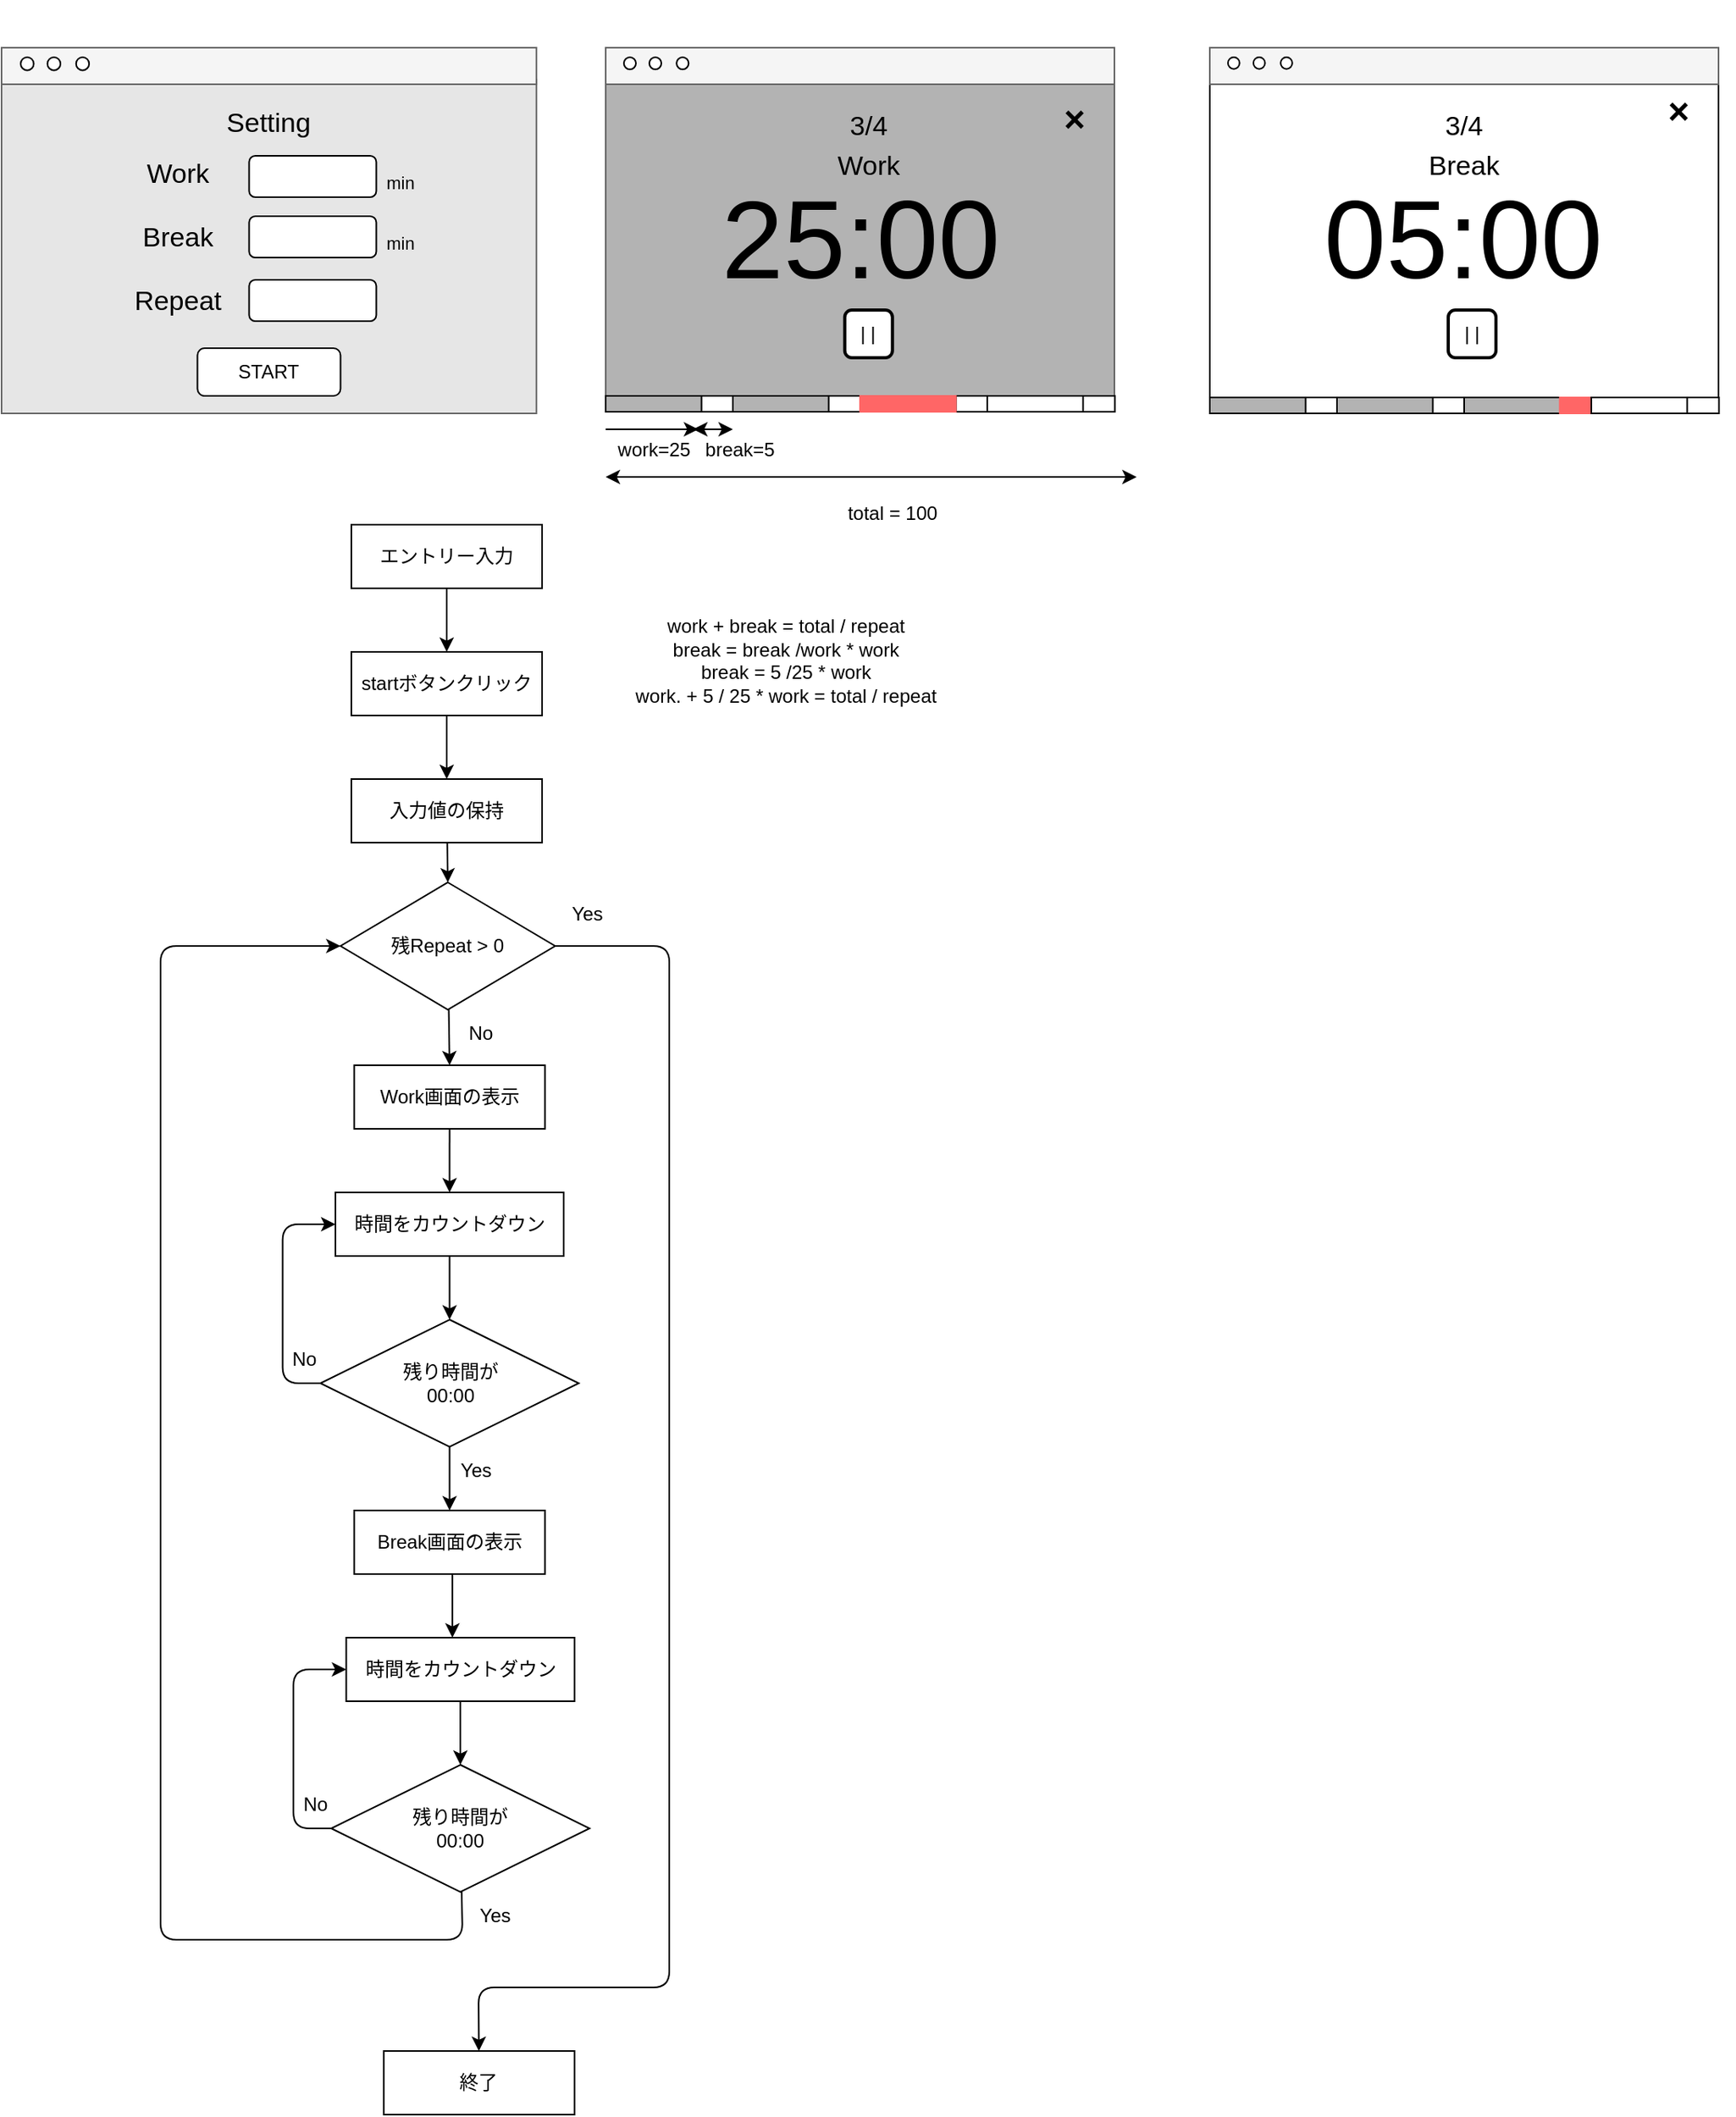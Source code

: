 <mxfile>
    <diagram id="o-uNe6f1r0jmCEsw93o4" name="ページ1">
        <mxGraphModel dx="1310" dy="463" grid="1" gridSize="10" guides="1" tooltips="1" connect="1" arrows="1" fold="1" page="1" pageScale="1" pageWidth="827" pageHeight="1169" math="0" shadow="0">
            <root>
                <mxCell id="0"/>
                <mxCell id="1" parent="0"/>
                <mxCell id="10" value="" style="group" parent="1" vertex="1" connectable="0">
                    <mxGeometry x="240" y="30" width="390" height="240" as="geometry"/>
                </mxCell>
                <mxCell id="2" value="" style="rounded=0;whiteSpace=wrap;html=1;fillColor=#B3B3B3;fontColor=#333333;strokeColor=#666666;" parent="10" vertex="1">
                    <mxGeometry y="50" width="320" height="200" as="geometry"/>
                </mxCell>
                <mxCell id="12" value="&lt;font style=&quot;font-size: 70px; color: rgb(0, 0, 0);&quot;&gt;25:00&lt;/font&gt;" style="rounded=0;whiteSpace=wrap;html=1;fillColor=none;strokeColor=none;" parent="10" vertex="1">
                    <mxGeometry x="37.714" y="105" width="244.571" height="90" as="geometry"/>
                </mxCell>
                <mxCell id="13" value="&lt;font style=&quot;font-size: 17px; color: rgb(0, 0, 0);&quot;&gt;Work&lt;/font&gt;" style="rounded=0;whiteSpace=wrap;html=1;fillColor=none;strokeColor=none;" parent="10" vertex="1">
                    <mxGeometry x="84.654" y="80" width="161.43" height="50" as="geometry"/>
                </mxCell>
                <mxCell id="46" value="&lt;span style=&quot;font-size: 17px;&quot;&gt;&lt;font style=&quot;color: rgb(0, 0, 0);&quot;&gt;3/4&lt;/font&gt;&lt;/span&gt;" style="rounded=0;whiteSpace=wrap;html=1;fillColor=none;strokeColor=none;" parent="10" vertex="1">
                    <mxGeometry x="84.655" y="55" width="161.43" height="50" as="geometry"/>
                </mxCell>
                <mxCell id="49" value="" style="group" parent="10" vertex="1" connectable="0">
                    <mxGeometry y="30" width="320" height="23" as="geometry"/>
                </mxCell>
                <mxCell id="8" value="" style="rounded=0;whiteSpace=wrap;html=1;fillColor=#f5f5f5;fontColor=#333333;strokeColor=#666666;" parent="49" vertex="1">
                    <mxGeometry width="320" height="23" as="geometry"/>
                </mxCell>
                <mxCell id="11" value="" style="group" parent="49" vertex="1" connectable="0">
                    <mxGeometry x="11.429" y="6" width="44.571" height="10" as="geometry"/>
                </mxCell>
                <mxCell id="4" value="" style="ellipse;whiteSpace=wrap;html=1;aspect=fixed;" parent="11" vertex="1">
                    <mxGeometry width="7.605" height="7.605" as="geometry"/>
                </mxCell>
                <mxCell id="5" value="" style="ellipse;whiteSpace=wrap;html=1;aspect=fixed;" parent="11" vertex="1">
                    <mxGeometry x="16.0" width="7.605" height="7.605" as="geometry"/>
                </mxCell>
                <mxCell id="6" value="" style="ellipse;whiteSpace=wrap;html=1;aspect=fixed;" parent="11" vertex="1">
                    <mxGeometry x="33.143" width="7.605" height="7.605" as="geometry"/>
                </mxCell>
                <mxCell id="119" value="| |" style="rounded=1;whiteSpace=wrap;html=1;strokeWidth=2;" parent="10" vertex="1">
                    <mxGeometry x="150.37" y="195" width="30" height="30" as="geometry"/>
                </mxCell>
                <mxCell id="118" value="&lt;font style=&quot;font-size: 23px;&quot;&gt;&lt;b&gt;×&lt;/b&gt;&lt;/font&gt;" style="rounded=1;whiteSpace=wrap;html=1;fillColor=none;strokeColor=none;" parent="10" vertex="1">
                    <mxGeometry x="260" y="60" width="70" height="30" as="geometry"/>
                </mxCell>
                <mxCell id="50" value="" style="rounded=0;whiteSpace=wrap;html=1;" parent="1" vertex="1">
                    <mxGeometry x="620" y="80" width="320" height="200" as="geometry"/>
                </mxCell>
                <mxCell id="51" value="&lt;font style=&quot;font-size: 70px;&quot;&gt;05:00&lt;/font&gt;" style="rounded=0;whiteSpace=wrap;html=1;fillColor=none;strokeColor=none;" parent="1" vertex="1">
                    <mxGeometry x="651.438" y="135" width="257.114" height="90" as="geometry"/>
                </mxCell>
                <mxCell id="52" value="&lt;font style=&quot;font-size: 17px;&quot;&gt;Break&lt;/font&gt;" style="rounded=0;whiteSpace=wrap;html=1;fillColor=none;strokeColor=none;" parent="1" vertex="1">
                    <mxGeometry x="695.145" y="110" width="169.708" height="50" as="geometry"/>
                </mxCell>
                <mxCell id="53" value="&lt;span style=&quot;font-size: 17px;&quot;&gt;3/4&lt;/span&gt;" style="rounded=0;whiteSpace=wrap;html=1;fillColor=none;strokeColor=none;" parent="1" vertex="1">
                    <mxGeometry x="720.14" y="85" width="119.72" height="50" as="geometry"/>
                </mxCell>
                <mxCell id="54" value="" style="group" parent="1" vertex="1" connectable="0">
                    <mxGeometry x="620" y="60" width="320" height="23" as="geometry"/>
                </mxCell>
                <mxCell id="55" value="" style="rounded=0;whiteSpace=wrap;html=1;fillColor=#f5f5f5;fontColor=#333333;strokeColor=#666666;" parent="54" vertex="1">
                    <mxGeometry width="320" height="23" as="geometry"/>
                </mxCell>
                <mxCell id="56" value="" style="group" parent="54" vertex="1" connectable="0">
                    <mxGeometry x="11.429" y="6" width="44.571" height="10" as="geometry"/>
                </mxCell>
                <mxCell id="57" value="" style="ellipse;whiteSpace=wrap;html=1;aspect=fixed;" parent="56" vertex="1">
                    <mxGeometry width="7.317" height="7.317" as="geometry"/>
                </mxCell>
                <mxCell id="58" value="" style="ellipse;whiteSpace=wrap;html=1;aspect=fixed;" parent="56" vertex="1">
                    <mxGeometry x="16.0" width="7.317" height="7.317" as="geometry"/>
                </mxCell>
                <mxCell id="59" value="" style="ellipse;whiteSpace=wrap;html=1;aspect=fixed;" parent="56" vertex="1">
                    <mxGeometry x="33.143" width="7.317" height="7.317" as="geometry"/>
                </mxCell>
                <mxCell id="60" value="" style="rounded=0;whiteSpace=wrap;html=1;fillColor=#E6E6E6;fontColor=#333333;strokeColor=#666666;" parent="1" vertex="1">
                    <mxGeometry x="-140" y="80" width="336.41" height="210" as="geometry"/>
                </mxCell>
                <mxCell id="64" value="" style="group" parent="1" vertex="1" connectable="0">
                    <mxGeometry x="-140" y="60" width="336.41" height="23" as="geometry"/>
                </mxCell>
                <mxCell id="65" value="" style="rounded=0;whiteSpace=wrap;html=1;fillColor=#f5f5f5;fontColor=#333333;strokeColor=#666666;" parent="64" vertex="1">
                    <mxGeometry width="336.41" height="23" as="geometry"/>
                </mxCell>
                <mxCell id="66" value="" style="group" parent="64" vertex="1" connectable="0">
                    <mxGeometry x="12.015" y="6" width="46.857" height="10" as="geometry"/>
                </mxCell>
                <mxCell id="67" value="" style="ellipse;whiteSpace=wrap;html=1;aspect=fixed;" parent="66" vertex="1">
                    <mxGeometry width="8.205" height="8.205" as="geometry"/>
                </mxCell>
                <mxCell id="68" value="" style="ellipse;whiteSpace=wrap;html=1;aspect=fixed;" parent="66" vertex="1">
                    <mxGeometry x="16.821" width="8.205" height="8.205" as="geometry"/>
                </mxCell>
                <mxCell id="69" value="" style="ellipse;whiteSpace=wrap;html=1;aspect=fixed;" parent="66" vertex="1">
                    <mxGeometry x="34.842" width="8.205" height="8.205" as="geometry"/>
                </mxCell>
                <mxCell id="70" value="&lt;span style=&quot;font-size: 17px;&quot;&gt;Setting&lt;/span&gt;" style="rounded=0;whiteSpace=wrap;html=1;fillColor=none;strokeColor=none;" parent="1" vertex="1">
                    <mxGeometry x="-56.645" y="83" width="169.708" height="50" as="geometry"/>
                </mxCell>
                <mxCell id="83" value="" style="group" parent="1" vertex="1" connectable="0">
                    <mxGeometry x="-84.29" y="114" width="225" height="132" as="geometry"/>
                </mxCell>
                <mxCell id="71" value="&lt;span style=&quot;font-size: 17px;&quot;&gt;Work&lt;/span&gt;" style="rounded=0;whiteSpace=wrap;html=1;fillColor=none;strokeColor=none;" parent="83" vertex="1">
                    <mxGeometry width="110" height="52" as="geometry"/>
                </mxCell>
                <mxCell id="72" value="&lt;span style=&quot;font-size: 17px;&quot;&gt;Break&lt;/span&gt;" style="rounded=0;whiteSpace=wrap;html=1;fillColor=none;strokeColor=none;" parent="83" vertex="1">
                    <mxGeometry y="40" width="110" height="52" as="geometry"/>
                </mxCell>
                <mxCell id="73" value="&lt;span style=&quot;font-size: 17px;&quot;&gt;Repeat&lt;/span&gt;" style="rounded=0;whiteSpace=wrap;html=1;fillColor=none;strokeColor=none;" parent="83" vertex="1">
                    <mxGeometry y="80" width="110" height="52" as="geometry"/>
                </mxCell>
                <mxCell id="76" value="" style="group" parent="83" vertex="1" connectable="0">
                    <mxGeometry x="100" y="14" width="125" height="34" as="geometry"/>
                </mxCell>
                <mxCell id="74" value="" style="rounded=1;whiteSpace=wrap;html=1;" parent="76" vertex="1">
                    <mxGeometry width="80" height="26" as="geometry"/>
                </mxCell>
                <mxCell id="75" value="&lt;font style=&quot;font-size: 11px;&quot;&gt;min&lt;/font&gt;" style="rounded=0;whiteSpace=wrap;html=1;fillColor=none;strokeColor=none;" parent="76" vertex="1">
                    <mxGeometry x="65" y="2" width="60" height="30" as="geometry"/>
                </mxCell>
                <mxCell id="77" value="" style="group" parent="83" vertex="1" connectable="0">
                    <mxGeometry x="100" y="52" width="125" height="34" as="geometry"/>
                </mxCell>
                <mxCell id="78" value="" style="rounded=1;whiteSpace=wrap;html=1;" parent="77" vertex="1">
                    <mxGeometry width="80" height="26" as="geometry"/>
                </mxCell>
                <mxCell id="79" value="&lt;font style=&quot;font-size: 11px;&quot;&gt;min&lt;/font&gt;" style="rounded=0;whiteSpace=wrap;html=1;fillColor=none;strokeColor=none;" parent="77" vertex="1">
                    <mxGeometry x="65" y="2" width="60" height="30" as="geometry"/>
                </mxCell>
                <mxCell id="80" value="" style="group" parent="83" vertex="1" connectable="0">
                    <mxGeometry x="100" y="92" width="125" height="34" as="geometry"/>
                </mxCell>
                <mxCell id="81" value="" style="rounded=1;whiteSpace=wrap;html=1;" parent="80" vertex="1">
                    <mxGeometry width="80" height="26" as="geometry"/>
                </mxCell>
                <mxCell id="84" value="START" style="rounded=1;whiteSpace=wrap;html=1;" parent="1" vertex="1">
                    <mxGeometry x="-16.79" y="249" width="90" height="30" as="geometry"/>
                </mxCell>
                <mxCell id="86" value="" style="group;fillColor=#B3B3B3;" parent="1" vertex="1" connectable="0">
                    <mxGeometry x="240" y="279" width="80.28" height="10" as="geometry"/>
                </mxCell>
                <mxCell id="87" value="&lt;span style=&quot;font-family: monospace; font-size: 0px; text-align: start; text-wrap: nowrap;&quot;&gt;%3CmxGraphModel%3E%3Croot%3E%3CmxCell%20id%3D%220%22%2F%3E%3CmxCell%20id%3D%221%22%20parent%3D%220%22%2F%3E%3CmxCell%20id%3D%222%22%20value%3D%22%26lt%3Bfont%20style%3D%26quot%3Bfont-size%3A%2021px%3B%26quot%3B%26gt%3B%26lt%3Bb%26gt%3B%7C%20%7C%26lt%3B%2Fb%26gt%3B%26lt%3B%2Ffont%26gt%3B%22%20style%3D%22ellipse%3BwhiteSpace%3Dwrap%3Bhtml%3D1%3BfillColor%3D%23FFFF66%3BstrokeColor%3Dnone%3B%22%20vertex%3D%221%22%20parent%3D%221%22%3E%3CmxGeometry%20x%3D%22174%22%20y%3D%22260%22%20width%3D%2240%22%20height%3D%2230%22%20as%3D%22geometry%22%2F%3E%3C%2FmxCell%3E%3C%2Froot%3E%3C%2FmxGraphModel%3E&lt;/span&gt;" style="rounded=0;whiteSpace=wrap;html=1;fillColor=none;" parent="86" vertex="1">
                    <mxGeometry width="80" height="10" as="geometry"/>
                </mxCell>
                <mxCell id="88" value="&lt;span style=&quot;font-family: monospace; font-size: 0px; text-align: start; text-wrap: nowrap;&quot;&gt;%3CmxGraphModel%3E%3Croot%3E%3CmxCell%20id%3D%220%22%2F%3E%3CmxCell%20id%3D%221%22%20parent%3D%220%22%2F%3E%3CmxCell%20id%3D%222%22%20value%3D%22%26lt%3Bfont%20style%3D%26quot%3Bfont-size%3A%2021px%3B%26quot%3B%26gt%3B%26lt%3Bb%26gt%3B%7C%20%7C%26lt%3B%2Fb%26gt%3B%26lt%3B%2Ffont%26gt%3B%22%20style%3D%22ellipse%3BwhiteSpace%3Dwrap%3Bhtml%3D1%3BfillColor%3D%23FFFF66%3BstrokeColor%3Dnone%3B%22%20vertex%3D%221%22%20parent%3D%221%22%3E%3CmxGeometry%20x%3D%22174%22%20y%3D%22260%22%20width%3D%2240%22%20height%3D%2230%22%20as%3D%22geometry%22%2F%3E%3C%2FmxCell%3E%3C%2Froot%3E%3C%2FmxGraphModel%3E&lt;/span&gt;" style="rounded=0;whiteSpace=wrap;html=1;fillColor=#FFFFFF;" parent="86" vertex="1">
                    <mxGeometry x="60.28" width="20" height="10" as="geometry"/>
                </mxCell>
                <mxCell id="89" value="" style="group;fillColor=#B3B3B3;strokeColor=default;" parent="1" vertex="1" connectable="0">
                    <mxGeometry x="320" y="279" width="80.28" height="10" as="geometry"/>
                </mxCell>
                <mxCell id="91" value="&lt;span style=&quot;font-family: monospace; font-size: 0px; text-align: start; text-wrap: nowrap;&quot;&gt;%3CmxGraphModel%3E%3Croot%3E%3CmxCell%20id%3D%220%22%2F%3E%3CmxCell%20id%3D%221%22%20parent%3D%220%22%2F%3E%3CmxCell%20id%3D%222%22%20value%3D%22%26lt%3Bfont%20style%3D%26quot%3Bfont-size%3A%2021px%3B%26quot%3B%26gt%3B%26lt%3Bb%26gt%3B%7C%20%7C%26lt%3B%2Fb%26gt%3B%26lt%3B%2Ffont%26gt%3B%22%20style%3D%22ellipse%3BwhiteSpace%3Dwrap%3Bhtml%3D1%3BfillColor%3D%23FFFF66%3BstrokeColor%3Dnone%3B%22%20vertex%3D%221%22%20parent%3D%221%22%3E%3CmxGeometry%20x%3D%22174%22%20y%3D%22260%22%20width%3D%2240%22%20height%3D%2230%22%20as%3D%22geometry%22%2F%3E%3C%2FmxCell%3E%3C%2Froot%3E%3C%2FmxGraphModel%3E&lt;/span&gt;" style="rounded=0;whiteSpace=wrap;html=1;fillColor=#FFFFFF;" parent="89" vertex="1">
                    <mxGeometry x="60.28" width="20" height="10" as="geometry"/>
                </mxCell>
                <mxCell id="92" value="" style="group;fillColor=#B3B3B3;strokeColor=#FF6666;" parent="1" vertex="1" connectable="0">
                    <mxGeometry x="400" y="279" width="80.28" height="10" as="geometry"/>
                </mxCell>
                <mxCell id="93" value="&lt;span style=&quot;font-family: monospace; font-size: 0px; text-align: start; text-wrap: nowrap;&quot;&gt;%3CmxGraphModel%3E%3Croot%3E%3CmxCell%20id%3D%220%22%2F%3E%3CmxCell%20id%3D%221%22%20parent%3D%220%22%2F%3E%3CmxCell%20id%3D%222%22%20value%3D%22%26lt%3Bfont%20style%3D%26quot%3Bfont-size%3A%2021px%3B%26quot%3B%26gt%3B%26lt%3Bb%26gt%3B%7C%20%7C%26lt%3B%2Fb%26gt%3B%26lt%3B%2Ffont%26gt%3B%22%20style%3D%22ellipse%3BwhiteSpace%3Dwrap%3Bhtml%3D1%3BfillColor%3D%23FFFF66%3BstrokeColor%3Dnone%3B%22%20vertex%3D%221%22%20parent%3D%221%22%3E%3CmxGeometry%20x%3D%22174%22%20y%3D%22260%22%20width%3D%2240%22%20height%3D%2230%22%20as%3D%22geometry%22%2F%3E%3C%2FmxCell%3E%3C%2Froot%3E%3C%2FmxGraphModel%3E&lt;/span&gt;" style="rounded=0;whiteSpace=wrap;html=1;fillColor=none;strokeColor=#FF6666;" parent="92" vertex="1">
                    <mxGeometry width="80" height="10" as="geometry"/>
                </mxCell>
                <mxCell id="94" value="&lt;span style=&quot;font-family: monospace; font-size: 0px; text-align: start; text-wrap: nowrap;&quot;&gt;%3CmxGraphModel%3E%3Croot%3E%3CmxCell%20id%3D%220%22%2F%3E%3CmxCell%20id%3D%221%22%20parent%3D%220%22%2F%3E%3CmxCell%20id%3D%222%22%20value%3D%22%26lt%3Bfont%20style%3D%26quot%3Bfont-size%3A%2021px%3B%26quot%3B%26gt%3B%26lt%3Bb%26gt%3B%7C%20%7C%26lt%3B%2Fb%26gt%3B%26lt%3B%2Ffont%26gt%3B%22%20style%3D%22ellipse%3BwhiteSpace%3Dwrap%3Bhtml%3D1%3BfillColor%3D%23FFFF66%3BstrokeColor%3Dnone%3B%22%20vertex%3D%221%22%20parent%3D%221%22%3E%3CmxGeometry%20x%3D%22174%22%20y%3D%22260%22%20width%3D%2240%22%20height%3D%2230%22%20as%3D%22geometry%22%2F%3E%3C%2FmxCell%3E%3C%2Froot%3E%3C%2FmxGraphModel%3E&lt;/span&gt;" style="rounded=0;whiteSpace=wrap;html=1;fillColor=#FFFFFF;" parent="92" vertex="1">
                    <mxGeometry x="60.28" width="20" height="10" as="geometry"/>
                </mxCell>
                <mxCell id="124" value="" style="rounded=0;whiteSpace=wrap;html=1;strokeColor=#FF6666;strokeWidth=1;fillColor=#FF6666;" parent="92" vertex="1">
                    <mxGeometry x="0.28" width="60" height="10" as="geometry"/>
                </mxCell>
                <mxCell id="96" value="" style="group;fillColor=#FFFFFF;" parent="1" vertex="1" connectable="0">
                    <mxGeometry x="480" y="279" width="80.28" height="10" as="geometry"/>
                </mxCell>
                <mxCell id="97" value="&lt;span style=&quot;font-family: monospace; font-size: 0px; text-align: start; text-wrap: nowrap;&quot;&gt;%3CmxGraphModel%3E%3Croot%3E%3CmxCell%20id%3D%220%22%2F%3E%3CmxCell%20id%3D%221%22%20parent%3D%220%22%2F%3E%3CmxCell%20id%3D%222%22%20value%3D%22%26lt%3Bfont%20style%3D%26quot%3Bfont-size%3A%2021px%3B%26quot%3B%26gt%3B%26lt%3Bb%26gt%3B%7C%20%7C%26lt%3B%2Fb%26gt%3B%26lt%3B%2Ffont%26gt%3B%22%20style%3D%22ellipse%3BwhiteSpace%3Dwrap%3Bhtml%3D1%3BfillColor%3D%23FFFF66%3BstrokeColor%3Dnone%3B%22%20vertex%3D%221%22%20parent%3D%221%22%3E%3CmxGeometry%20x%3D%22174%22%20y%3D%22260%22%20width%3D%2240%22%20height%3D%2230%22%20as%3D%22geometry%22%2F%3E%3C%2FmxCell%3E%3C%2Froot%3E%3C%2FmxGraphModel%3E&lt;/span&gt;" style="rounded=0;whiteSpace=wrap;html=1;fillColor=none;" parent="96" vertex="1">
                    <mxGeometry width="80" height="10" as="geometry"/>
                </mxCell>
                <mxCell id="98" value="&lt;span style=&quot;font-family: monospace; font-size: 0px; text-align: start; text-wrap: nowrap;&quot;&gt;%3CmxGraphModel%3E%3Croot%3E%3CmxCell%20id%3D%220%22%2F%3E%3CmxCell%20id%3D%221%22%20parent%3D%220%22%2F%3E%3CmxCell%20id%3D%222%22%20value%3D%22%26lt%3Bfont%20style%3D%26quot%3Bfont-size%3A%2021px%3B%26quot%3B%26gt%3B%26lt%3Bb%26gt%3B%7C%20%7C%26lt%3B%2Fb%26gt%3B%26lt%3B%2Ffont%26gt%3B%22%20style%3D%22ellipse%3BwhiteSpace%3Dwrap%3Bhtml%3D1%3BfillColor%3D%23FFFF66%3BstrokeColor%3Dnone%3B%22%20vertex%3D%221%22%20parent%3D%221%22%3E%3CmxGeometry%20x%3D%22174%22%20y%3D%22260%22%20width%3D%2240%22%20height%3D%2230%22%20as%3D%22geometry%22%2F%3E%3C%2FmxCell%3E%3C%2Froot%3E%3C%2FmxGraphModel%3E&lt;/span&gt;" style="rounded=0;whiteSpace=wrap;html=1;fillColor=#FFFFFF;" parent="96" vertex="1">
                    <mxGeometry x="60.28" width="20" height="10" as="geometry"/>
                </mxCell>
                <mxCell id="102" value="" style="group;fillColor=#B3B3B3;" parent="1" vertex="1" connectable="0">
                    <mxGeometry x="620" y="280" width="80.28" height="10" as="geometry"/>
                </mxCell>
                <mxCell id="103" value="&lt;span style=&quot;font-family: monospace; font-size: 0px; text-align: start; text-wrap: nowrap;&quot;&gt;%3CmxGraphModel%3E%3Croot%3E%3CmxCell%20id%3D%220%22%2F%3E%3CmxCell%20id%3D%221%22%20parent%3D%220%22%2F%3E%3CmxCell%20id%3D%222%22%20value%3D%22%26lt%3Bfont%20style%3D%26quot%3Bfont-size%3A%2021px%3B%26quot%3B%26gt%3B%26lt%3Bb%26gt%3B%7C%20%7C%26lt%3B%2Fb%26gt%3B%26lt%3B%2Ffont%26gt%3B%22%20style%3D%22ellipse%3BwhiteSpace%3Dwrap%3Bhtml%3D1%3BfillColor%3D%23FFFF66%3BstrokeColor%3Dnone%3B%22%20vertex%3D%221%22%20parent%3D%221%22%3E%3CmxGeometry%20x%3D%22174%22%20y%3D%22260%22%20width%3D%2240%22%20height%3D%2230%22%20as%3D%22geometry%22%2F%3E%3C%2FmxCell%3E%3C%2Froot%3E%3C%2FmxGraphModel%3E&lt;/span&gt;" style="rounded=0;whiteSpace=wrap;html=1;fillColor=none;" parent="102" vertex="1">
                    <mxGeometry width="80" height="10" as="geometry"/>
                </mxCell>
                <mxCell id="104" value="&lt;span style=&quot;font-family: monospace; font-size: 0px; text-align: start; text-wrap: nowrap;&quot;&gt;%3CmxGraphModel%3E%3Croot%3E%3CmxCell%20id%3D%220%22%2F%3E%3CmxCell%20id%3D%221%22%20parent%3D%220%22%2F%3E%3CmxCell%20id%3D%222%22%20value%3D%22%26lt%3Bfont%20style%3D%26quot%3Bfont-size%3A%2021px%3B%26quot%3B%26gt%3B%26lt%3Bb%26gt%3B%7C%20%7C%26lt%3B%2Fb%26gt%3B%26lt%3B%2Ffont%26gt%3B%22%20style%3D%22ellipse%3BwhiteSpace%3Dwrap%3Bhtml%3D1%3BfillColor%3D%23FFFF66%3BstrokeColor%3Dnone%3B%22%20vertex%3D%221%22%20parent%3D%221%22%3E%3CmxGeometry%20x%3D%22174%22%20y%3D%22260%22%20width%3D%2240%22%20height%3D%2230%22%20as%3D%22geometry%22%2F%3E%3C%2FmxCell%3E%3C%2Froot%3E%3C%2FmxGraphModel%3E&lt;/span&gt;" style="rounded=0;whiteSpace=wrap;html=1;fillColor=#FFFFFF;" parent="102" vertex="1">
                    <mxGeometry x="60.28" width="20" height="10" as="geometry"/>
                </mxCell>
                <mxCell id="105" value="" style="group;fillColor=#B3B3B3;strokeColor=default;" parent="1" vertex="1" connectable="0">
                    <mxGeometry x="700" y="280" width="80.28" height="10" as="geometry"/>
                </mxCell>
                <mxCell id="106" value="&lt;span style=&quot;font-family: monospace; font-size: 0px; text-align: start; text-wrap: nowrap;&quot;&gt;%3CmxGraphModel%3E%3Croot%3E%3CmxCell%20id%3D%220%22%2F%3E%3CmxCell%20id%3D%221%22%20parent%3D%220%22%2F%3E%3CmxCell%20id%3D%222%22%20value%3D%22%26lt%3Bfont%20style%3D%26quot%3Bfont-size%3A%2021px%3B%26quot%3B%26gt%3B%26lt%3Bb%26gt%3B%7C%20%7C%26lt%3B%2Fb%26gt%3B%26lt%3B%2Ffont%26gt%3B%22%20style%3D%22ellipse%3BwhiteSpace%3Dwrap%3Bhtml%3D1%3BfillColor%3D%23FFFF66%3BstrokeColor%3Dnone%3B%22%20vertex%3D%221%22%20parent%3D%221%22%3E%3CmxGeometry%20x%3D%22174%22%20y%3D%22260%22%20width%3D%2240%22%20height%3D%2230%22%20as%3D%22geometry%22%2F%3E%3C%2FmxCell%3E%3C%2Froot%3E%3C%2FmxGraphModel%3E&lt;/span&gt;" style="rounded=0;whiteSpace=wrap;html=1;fillColor=#FFFFFF;" parent="105" vertex="1">
                    <mxGeometry x="60.28" width="20" height="10" as="geometry"/>
                </mxCell>
                <mxCell id="107" value="" style="group;fillColor=#B3B3B3;" parent="1" vertex="1" connectable="0">
                    <mxGeometry x="780" y="280" width="80.28" height="10" as="geometry"/>
                </mxCell>
                <mxCell id="108" value="&lt;span style=&quot;font-family: monospace; font-size: 0px; text-align: start; text-wrap: nowrap;&quot;&gt;%3CmxGraphModel%3E%3Croot%3E%3CmxCell%20id%3D%220%22%2F%3E%3CmxCell%20id%3D%221%22%20parent%3D%220%22%2F%3E%3CmxCell%20id%3D%222%22%20value%3D%22%26lt%3Bfont%20style%3D%26quot%3Bfont-size%3A%2021px%3B%26quot%3B%26gt%3B%26lt%3Bb%26gt%3B%7C%20%7C%26lt%3B%2Fb%26gt%3B%26lt%3B%2Ffont%26gt%3B%22%20style%3D%22ellipse%3BwhiteSpace%3Dwrap%3Bhtml%3D1%3BfillColor%3D%23FFFF66%3BstrokeColor%3Dnone%3B%22%20vertex%3D%221%22%20parent%3D%221%22%3E%3CmxGeometry%20x%3D%22174%22%20y%3D%22260%22%20width%3D%2240%22%20height%3D%2230%22%20as%3D%22geometry%22%2F%3E%3C%2FmxCell%3E%3C%2Froot%3E%3C%2FmxGraphModel%3E&lt;/span&gt;" style="rounded=0;whiteSpace=wrap;html=1;fillColor=none;" parent="107" vertex="1">
                    <mxGeometry width="80" height="10" as="geometry"/>
                </mxCell>
                <mxCell id="109" value="&lt;span style=&quot;font-family: monospace; font-size: 0px; text-align: start; text-wrap: nowrap;&quot;&gt;%3CmxGraphModel%3E%3Croot%3E%3CmxCell%20id%3D%220%22%2F%3E%3CmxCell%20id%3D%221%22%20parent%3D%220%22%2F%3E%3CmxCell%20id%3D%222%22%20value%3D%22%26lt%3Bfont%20style%3D%26quot%3Bfont-size%3A%2021px%3B%26quot%3B%26gt%3B%26lt%3Bb%26gt%3B%7C%20%7C%26lt%3B%2Fb%26gt%3B%26lt%3B%2Ffont%26gt%3B%22%20style%3D%22ellipse%3BwhiteSpace%3Dwrap%3Bhtml%3D1%3BfillColor%3D%23FFFF66%3BstrokeColor%3Dnone%3B%22%20vertex%3D%221%22%20parent%3D%221%22%3E%3CmxGeometry%20x%3D%22174%22%20y%3D%22260%22%20width%3D%2240%22%20height%3D%2230%22%20as%3D%22geometry%22%2F%3E%3C%2FmxCell%3E%3C%2Froot%3E%3C%2FmxGraphModel%3E&lt;/span&gt;" style="rounded=0;whiteSpace=wrap;html=1;fillColor=#FFFFFF;strokeColor=#FF6666;" parent="107" vertex="1">
                    <mxGeometry x="60.28" width="20" height="10" as="geometry"/>
                </mxCell>
                <mxCell id="125" value="" style="rounded=0;whiteSpace=wrap;html=1;strokeColor=#FF6666;strokeWidth=1;fillColor=#FF6666;" parent="107" vertex="1">
                    <mxGeometry x="60.28" width="20" height="10" as="geometry"/>
                </mxCell>
                <mxCell id="110" value="" style="group;fillColor=#FFFFFF;" parent="1" vertex="1" connectable="0">
                    <mxGeometry x="860" y="280" width="80.28" height="10" as="geometry"/>
                </mxCell>
                <mxCell id="111" value="&lt;span style=&quot;font-family: monospace; font-size: 0px; text-align: start; text-wrap: nowrap;&quot;&gt;%3CmxGraphModel%3E%3Croot%3E%3CmxCell%20id%3D%220%22%2F%3E%3CmxCell%20id%3D%221%22%20parent%3D%220%22%2F%3E%3CmxCell%20id%3D%222%22%20value%3D%22%26lt%3Bfont%20style%3D%26quot%3Bfont-size%3A%2021px%3B%26quot%3B%26gt%3B%26lt%3Bb%26gt%3B%7C%20%7C%26lt%3B%2Fb%26gt%3B%26lt%3B%2Ffont%26gt%3B%22%20style%3D%22ellipse%3BwhiteSpace%3Dwrap%3Bhtml%3D1%3BfillColor%3D%23FFFF66%3BstrokeColor%3Dnone%3B%22%20vertex%3D%221%22%20parent%3D%221%22%3E%3CmxGeometry%20x%3D%22174%22%20y%3D%22260%22%20width%3D%2240%22%20height%3D%2230%22%20as%3D%22geometry%22%2F%3E%3C%2FmxCell%3E%3C%2Froot%3E%3C%2FmxGraphModel%3E&lt;/span&gt;" style="rounded=0;whiteSpace=wrap;html=1;fillColor=none;" parent="110" vertex="1">
                    <mxGeometry width="80" height="10" as="geometry"/>
                </mxCell>
                <mxCell id="112" value="&lt;span style=&quot;font-family: monospace; font-size: 0px; text-align: start; text-wrap: nowrap;&quot;&gt;%3CmxGraphModel%3E%3Croot%3E%3CmxCell%20id%3D%220%22%2F%3E%3CmxCell%20id%3D%221%22%20parent%3D%220%22%2F%3E%3CmxCell%20id%3D%222%22%20value%3D%22%26lt%3Bfont%20style%3D%26quot%3Bfont-size%3A%2021px%3B%26quot%3B%26gt%3B%26lt%3Bb%26gt%3B%7C%20%7C%26lt%3B%2Fb%26gt%3B%26lt%3B%2Ffont%26gt%3B%22%20style%3D%22ellipse%3BwhiteSpace%3Dwrap%3Bhtml%3D1%3BfillColor%3D%23FFFF66%3BstrokeColor%3Dnone%3B%22%20vertex%3D%221%22%20parent%3D%221%22%3E%3CmxGeometry%20x%3D%22174%22%20y%3D%22260%22%20width%3D%2240%22%20height%3D%2230%22%20as%3D%22geometry%22%2F%3E%3C%2FmxCell%3E%3C%2Froot%3E%3C%2FmxGraphModel%3E&lt;/span&gt;" style="rounded=0;whiteSpace=wrap;html=1;fillColor=#FFFFFF;" parent="110" vertex="1">
                    <mxGeometry x="60.28" width="20" height="10" as="geometry"/>
                </mxCell>
                <mxCell id="122" value="&lt;font style=&quot;font-size: 23px;&quot;&gt;&lt;b&gt;×&lt;/b&gt;&lt;/font&gt;" style="rounded=1;whiteSpace=wrap;html=1;fillColor=none;strokeColor=none;" parent="1" vertex="1">
                    <mxGeometry x="880" y="85" width="70" height="30" as="geometry"/>
                </mxCell>
                <mxCell id="123" value="| |" style="rounded=1;whiteSpace=wrap;html=1;strokeWidth=2;" parent="1" vertex="1">
                    <mxGeometry x="770" y="225" width="30" height="30" as="geometry"/>
                </mxCell>
                <mxCell id="130" style="edgeStyle=none;html=1;entryX=0.5;entryY=0;entryDx=0;entryDy=0;" edge="1" parent="1" source="126" target="127">
                    <mxGeometry relative="1" as="geometry"/>
                </mxCell>
                <mxCell id="126" value="startボタンクリック" style="rounded=0;whiteSpace=wrap;html=1;" vertex="1" parent="1">
                    <mxGeometry x="80" y="440" width="120" height="40" as="geometry"/>
                </mxCell>
                <mxCell id="154" style="edgeStyle=none;html=1;entryX=0.5;entryY=0;entryDx=0;entryDy=0;" edge="1" parent="1" source="127" target="153">
                    <mxGeometry relative="1" as="geometry"/>
                </mxCell>
                <mxCell id="127" value="入力値の保持" style="rounded=0;whiteSpace=wrap;html=1;" vertex="1" parent="1">
                    <mxGeometry x="80" y="520" width="120" height="40" as="geometry"/>
                </mxCell>
                <mxCell id="128" value="エントリー入力" style="rounded=0;whiteSpace=wrap;html=1;" vertex="1" parent="1">
                    <mxGeometry x="80" y="360" width="120" height="40" as="geometry"/>
                </mxCell>
                <mxCell id="129" style="edgeStyle=none;html=1;entryX=0.5;entryY=0;entryDx=0;entryDy=0;" edge="1" parent="1" source="128" target="126">
                    <mxGeometry relative="1" as="geometry"/>
                </mxCell>
                <mxCell id="134" style="edgeStyle=none;html=1;entryX=0.5;entryY=0;entryDx=0;entryDy=0;" edge="1" parent="1" source="131" target="136">
                    <mxGeometry relative="1" as="geometry">
                        <mxPoint x="136.79" y="780" as="targetPoint"/>
                    </mxGeometry>
                </mxCell>
                <mxCell id="131" value="Work画面の表示" style="rounded=0;whiteSpace=wrap;html=1;" vertex="1" parent="1">
                    <mxGeometry x="81.8" y="700" width="120" height="40" as="geometry"/>
                </mxCell>
                <mxCell id="138" style="edgeStyle=none;html=1;entryX=0;entryY=0.5;entryDx=0;entryDy=0;" edge="1" parent="1" source="135" target="136">
                    <mxGeometry relative="1" as="geometry">
                        <mxPoint x="46.79" y="800" as="targetPoint"/>
                        <Array as="points">
                            <mxPoint x="36.79" y="900"/>
                            <mxPoint x="36.79" y="800"/>
                        </Array>
                    </mxGeometry>
                </mxCell>
                <mxCell id="141" style="edgeStyle=none;html=1;" edge="1" parent="1" source="135">
                    <mxGeometry relative="1" as="geometry">
                        <mxPoint x="141.795" y="980" as="targetPoint"/>
                    </mxGeometry>
                </mxCell>
                <mxCell id="135" value="残り時間が&lt;div&gt;00:00&lt;/div&gt;" style="rhombus;whiteSpace=wrap;html=1;" vertex="1" parent="1">
                    <mxGeometry x="60.54" y="860" width="162.51" height="80" as="geometry"/>
                </mxCell>
                <mxCell id="137" style="edgeStyle=none;html=1;entryX=0.5;entryY=0;entryDx=0;entryDy=0;" edge="1" parent="1" source="136" target="135">
                    <mxGeometry relative="1" as="geometry"/>
                </mxCell>
                <mxCell id="136" value="時間をカウントダウン" style="rounded=0;whiteSpace=wrap;html=1;" vertex="1" parent="1">
                    <mxGeometry x="70.0" y="780" width="143.59" height="40" as="geometry"/>
                </mxCell>
                <mxCell id="140" value="No" style="text;html=1;align=center;verticalAlign=middle;resizable=0;points=[];autosize=1;strokeColor=none;fillColor=none;" vertex="1" parent="1">
                    <mxGeometry x="30" y="870" width="40" height="30" as="geometry"/>
                </mxCell>
                <mxCell id="143" value="Yes" style="text;html=1;align=center;verticalAlign=middle;resizable=0;points=[];autosize=1;strokeColor=none;fillColor=none;" vertex="1" parent="1">
                    <mxGeometry x="137.5" y="940" width="40" height="30" as="geometry"/>
                </mxCell>
                <mxCell id="144" value="Break画面の表示" style="rounded=0;whiteSpace=wrap;html=1;" vertex="1" parent="1">
                    <mxGeometry x="81.8" y="980" width="120" height="40" as="geometry"/>
                </mxCell>
                <mxCell id="145" style="edgeStyle=none;html=1;" edge="1" parent="1">
                    <mxGeometry relative="1" as="geometry">
                        <mxPoint x="143.58" y="1020" as="sourcePoint"/>
                        <mxPoint x="143.58" y="1060" as="targetPoint"/>
                    </mxGeometry>
                </mxCell>
                <mxCell id="146" style="edgeStyle=none;html=1;entryX=0;entryY=0.5;entryDx=0;entryDy=0;" edge="1" parent="1" source="148" target="150">
                    <mxGeometry relative="1" as="geometry">
                        <mxPoint x="53.58" y="1080" as="targetPoint"/>
                        <Array as="points">
                            <mxPoint x="43.58" y="1180"/>
                            <mxPoint x="43.58" y="1080"/>
                        </Array>
                    </mxGeometry>
                </mxCell>
                <mxCell id="147" style="edgeStyle=none;html=1;entryX=0;entryY=0.5;entryDx=0;entryDy=0;" edge="1" parent="1" source="148" target="153">
                    <mxGeometry relative="1" as="geometry">
                        <mxPoint x="-40" y="590" as="targetPoint"/>
                        <Array as="points">
                            <mxPoint x="150" y="1250"/>
                            <mxPoint x="-40" y="1250"/>
                            <mxPoint x="-40" y="625"/>
                        </Array>
                    </mxGeometry>
                </mxCell>
                <mxCell id="148" value="残り時間が&lt;div&gt;00:00&lt;/div&gt;" style="rhombus;whiteSpace=wrap;html=1;" vertex="1" parent="1">
                    <mxGeometry x="67.33" y="1140" width="162.51" height="80" as="geometry"/>
                </mxCell>
                <mxCell id="149" style="edgeStyle=none;html=1;entryX=0.5;entryY=0;entryDx=0;entryDy=0;" edge="1" parent="1" source="150" target="148">
                    <mxGeometry relative="1" as="geometry"/>
                </mxCell>
                <mxCell id="150" value="時間をカウントダウン" style="rounded=0;whiteSpace=wrap;html=1;" vertex="1" parent="1">
                    <mxGeometry x="76.79" y="1060" width="143.59" height="40" as="geometry"/>
                </mxCell>
                <mxCell id="151" value="No" style="text;html=1;align=center;verticalAlign=middle;resizable=0;points=[];autosize=1;strokeColor=none;fillColor=none;" vertex="1" parent="1">
                    <mxGeometry x="36.79" y="1150" width="40" height="30" as="geometry"/>
                </mxCell>
                <mxCell id="152" value="Yes" style="text;html=1;align=center;verticalAlign=middle;resizable=0;points=[];autosize=1;strokeColor=none;fillColor=none;" vertex="1" parent="1">
                    <mxGeometry x="150" y="1220" width="40" height="30" as="geometry"/>
                </mxCell>
                <mxCell id="155" style="edgeStyle=none;html=1;entryX=0.5;entryY=0;entryDx=0;entryDy=0;" edge="1" parent="1" source="153" target="131">
                    <mxGeometry relative="1" as="geometry"/>
                </mxCell>
                <mxCell id="157" style="edgeStyle=none;html=1;exitX=1;exitY=0.5;exitDx=0;exitDy=0;" edge="1" parent="1" source="153" target="158">
                    <mxGeometry relative="1" as="geometry">
                        <mxPoint x="160" y="1320" as="targetPoint"/>
                        <Array as="points">
                            <mxPoint x="280" y="625"/>
                            <mxPoint x="280" y="1280"/>
                            <mxPoint x="160" y="1280"/>
                        </Array>
                    </mxGeometry>
                </mxCell>
                <mxCell id="153" value="残Repeat &amp;gt; 0" style="rhombus;whiteSpace=wrap;html=1;" vertex="1" parent="1">
                    <mxGeometry x="73.21" y="585" width="135" height="80" as="geometry"/>
                </mxCell>
                <mxCell id="156" value="Yes" style="text;html=1;align=center;verticalAlign=middle;resizable=0;points=[];autosize=1;strokeColor=none;fillColor=none;" vertex="1" parent="1">
                    <mxGeometry x="208.21" y="590" width="40" height="30" as="geometry"/>
                </mxCell>
                <mxCell id="158" value="終了" style="rounded=0;whiteSpace=wrap;html=1;" vertex="1" parent="1">
                    <mxGeometry x="100.38" y="1320" width="120" height="40" as="geometry"/>
                </mxCell>
                <mxCell id="159" value="No" style="text;html=1;align=center;verticalAlign=middle;resizable=0;points=[];autosize=1;strokeColor=none;fillColor=none;" vertex="1" parent="1">
                    <mxGeometry x="140.71" y="665" width="40" height="30" as="geometry"/>
                </mxCell>
                <mxCell id="160" value="" style="endArrow=classic;startArrow=classic;html=1;" edge="1" parent="1">
                    <mxGeometry width="50" height="50" relative="1" as="geometry">
                        <mxPoint x="240" y="330" as="sourcePoint"/>
                        <mxPoint x="574" y="330" as="targetPoint"/>
                    </mxGeometry>
                </mxCell>
                <mxCell id="161" value="total = 100" style="text;html=1;align=center;verticalAlign=middle;resizable=0;points=[];autosize=1;strokeColor=none;fillColor=none;" vertex="1" parent="1">
                    <mxGeometry x="380" y="338" width="80" height="30" as="geometry"/>
                </mxCell>
                <mxCell id="162" value="" style="endArrow=classic;html=1;" edge="1" parent="1">
                    <mxGeometry width="50" height="50" relative="1" as="geometry">
                        <mxPoint x="240" y="300" as="sourcePoint"/>
                        <mxPoint x="298.21" y="300" as="targetPoint"/>
                    </mxGeometry>
                </mxCell>
                <mxCell id="163" value="work=25" style="text;html=1;align=center;verticalAlign=middle;resizable=0;points=[];autosize=1;strokeColor=none;fillColor=none;" vertex="1" parent="1">
                    <mxGeometry x="235" y="298" width="70" height="30" as="geometry"/>
                </mxCell>
                <mxCell id="164" value="" style="endArrow=classic;startArrow=classic;html=1;" edge="1" parent="1">
                    <mxGeometry width="50" height="50" relative="1" as="geometry">
                        <mxPoint x="295" y="300" as="sourcePoint"/>
                        <mxPoint x="320" y="300" as="targetPoint"/>
                    </mxGeometry>
                </mxCell>
                <mxCell id="165" value="break=5" style="text;html=1;align=center;verticalAlign=middle;resizable=0;points=[];autosize=1;strokeColor=none;fillColor=none;" vertex="1" parent="1">
                    <mxGeometry x="289" y="298" width="70" height="30" as="geometry"/>
                </mxCell>
                <mxCell id="166" value="work + break = total / repeat&lt;div&gt;&lt;span style=&quot;background-color: transparent;&quot;&gt;break = break /work * work&lt;/span&gt;&lt;/div&gt;&lt;div&gt;&lt;span style=&quot;background-color: transparent;&quot;&gt;break = 5 /25 * work&lt;/span&gt;&lt;/div&gt;&lt;div&gt;&lt;span style=&quot;background-color: transparent;&quot;&gt;work. + 5 / 25 * work = total / repeat&lt;/span&gt;&lt;/div&gt;&lt;div&gt;&lt;span style=&quot;background-color: transparent;&quot;&gt;&lt;br&gt;&lt;/span&gt;&lt;/div&gt;&lt;div&gt;&lt;span style=&quot;background-color: transparent;&quot;&gt;&lt;br&gt;&lt;/span&gt;&lt;/div&gt;" style="text;html=1;align=center;verticalAlign=middle;resizable=0;points=[];autosize=1;strokeColor=none;fillColor=none;" vertex="1" parent="1">
                    <mxGeometry x="248.21" y="410" width="210" height="100" as="geometry"/>
                </mxCell>
            </root>
        </mxGraphModel>
    </diagram>
</mxfile>